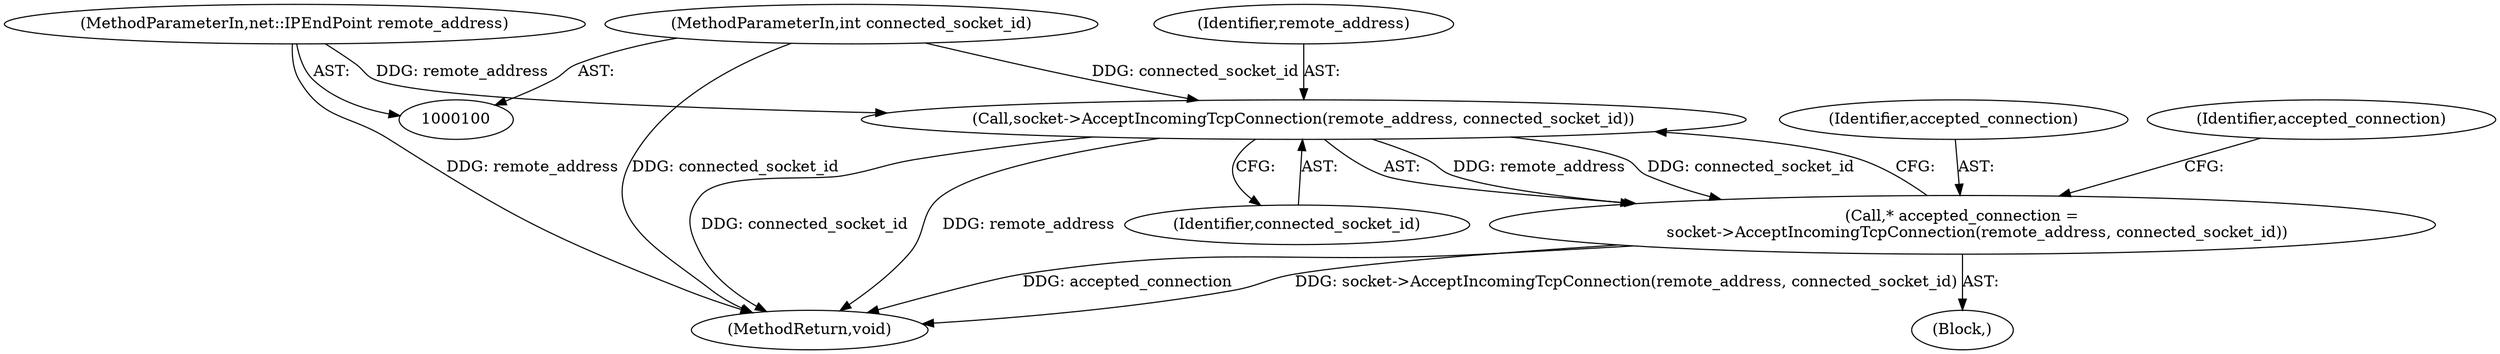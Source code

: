 digraph "1_Chrome_87c724d81f0210494211cd36814c4cb2cf4c4bd1_1@API" {
"1000124" [label="(Call,socket->AcceptIncomingTcpConnection(remote_address, connected_socket_id))"];
"1000103" [label="(MethodParameterIn,net::IPEndPoint remote_address)"];
"1000104" [label="(MethodParameterIn,int connected_socket_id)"];
"1000122" [label="(Call,* accepted_connection =\n      socket->AcceptIncomingTcpConnection(remote_address, connected_socket_id))"];
"1000123" [label="(Identifier,accepted_connection)"];
"1000104" [label="(MethodParameterIn,int connected_socket_id)"];
"1000130" [label="(MethodReturn,void)"];
"1000126" [label="(Identifier,connected_socket_id)"];
"1000103" [label="(MethodParameterIn,net::IPEndPoint remote_address)"];
"1000105" [label="(Block,)"];
"1000125" [label="(Identifier,remote_address)"];
"1000124" [label="(Call,socket->AcceptIncomingTcpConnection(remote_address, connected_socket_id))"];
"1000128" [label="(Identifier,accepted_connection)"];
"1000122" [label="(Call,* accepted_connection =\n      socket->AcceptIncomingTcpConnection(remote_address, connected_socket_id))"];
"1000124" -> "1000122"  [label="AST: "];
"1000124" -> "1000126"  [label="CFG: "];
"1000125" -> "1000124"  [label="AST: "];
"1000126" -> "1000124"  [label="AST: "];
"1000122" -> "1000124"  [label="CFG: "];
"1000124" -> "1000130"  [label="DDG: connected_socket_id"];
"1000124" -> "1000130"  [label="DDG: remote_address"];
"1000124" -> "1000122"  [label="DDG: remote_address"];
"1000124" -> "1000122"  [label="DDG: connected_socket_id"];
"1000103" -> "1000124"  [label="DDG: remote_address"];
"1000104" -> "1000124"  [label="DDG: connected_socket_id"];
"1000103" -> "1000100"  [label="AST: "];
"1000103" -> "1000130"  [label="DDG: remote_address"];
"1000104" -> "1000100"  [label="AST: "];
"1000104" -> "1000130"  [label="DDG: connected_socket_id"];
"1000122" -> "1000105"  [label="AST: "];
"1000123" -> "1000122"  [label="AST: "];
"1000128" -> "1000122"  [label="CFG: "];
"1000122" -> "1000130"  [label="DDG: accepted_connection"];
"1000122" -> "1000130"  [label="DDG: socket->AcceptIncomingTcpConnection(remote_address, connected_socket_id)"];
}
